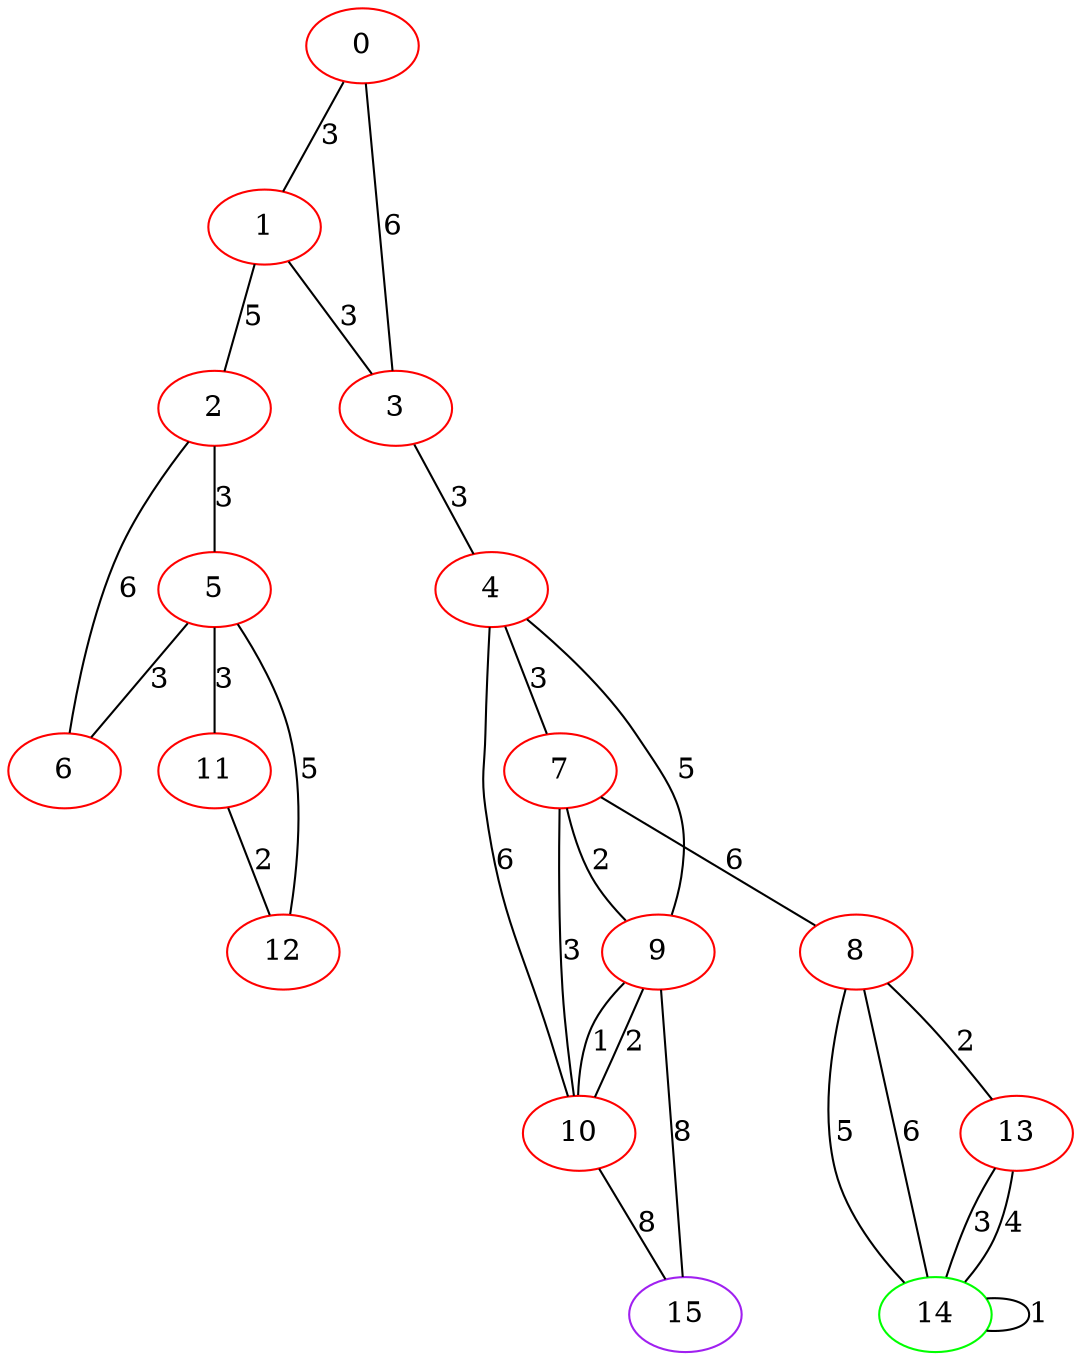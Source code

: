 graph "" {
0 [color=red, weight=1];
1 [color=red, weight=1];
2 [color=red, weight=1];
3 [color=red, weight=1];
4 [color=red, weight=1];
5 [color=red, weight=1];
6 [color=red, weight=1];
7 [color=red, weight=1];
8 [color=red, weight=1];
9 [color=red, weight=1];
10 [color=red, weight=1];
11 [color=red, weight=1];
12 [color=red, weight=1];
13 [color=red, weight=1];
14 [color=green, weight=2];
15 [color=purple, weight=4];
0 -- 1  [key=0, label=3];
0 -- 3  [key=0, label=6];
1 -- 2  [key=0, label=5];
1 -- 3  [key=0, label=3];
2 -- 5  [key=0, label=3];
2 -- 6  [key=0, label=6];
3 -- 4  [key=0, label=3];
4 -- 9  [key=0, label=5];
4 -- 10  [key=0, label=6];
4 -- 7  [key=0, label=3];
5 -- 11  [key=0, label=3];
5 -- 12  [key=0, label=5];
5 -- 6  [key=0, label=3];
7 -- 8  [key=0, label=6];
7 -- 9  [key=0, label=2];
7 -- 10  [key=0, label=3];
8 -- 13  [key=0, label=2];
8 -- 14  [key=0, label=5];
8 -- 14  [key=1, label=6];
9 -- 10  [key=0, label=1];
9 -- 10  [key=1, label=2];
9 -- 15  [key=0, label=8];
10 -- 15  [key=0, label=8];
11 -- 12  [key=0, label=2];
13 -- 14  [key=0, label=3];
13 -- 14  [key=1, label=4];
14 -- 14  [key=0, label=1];
}
